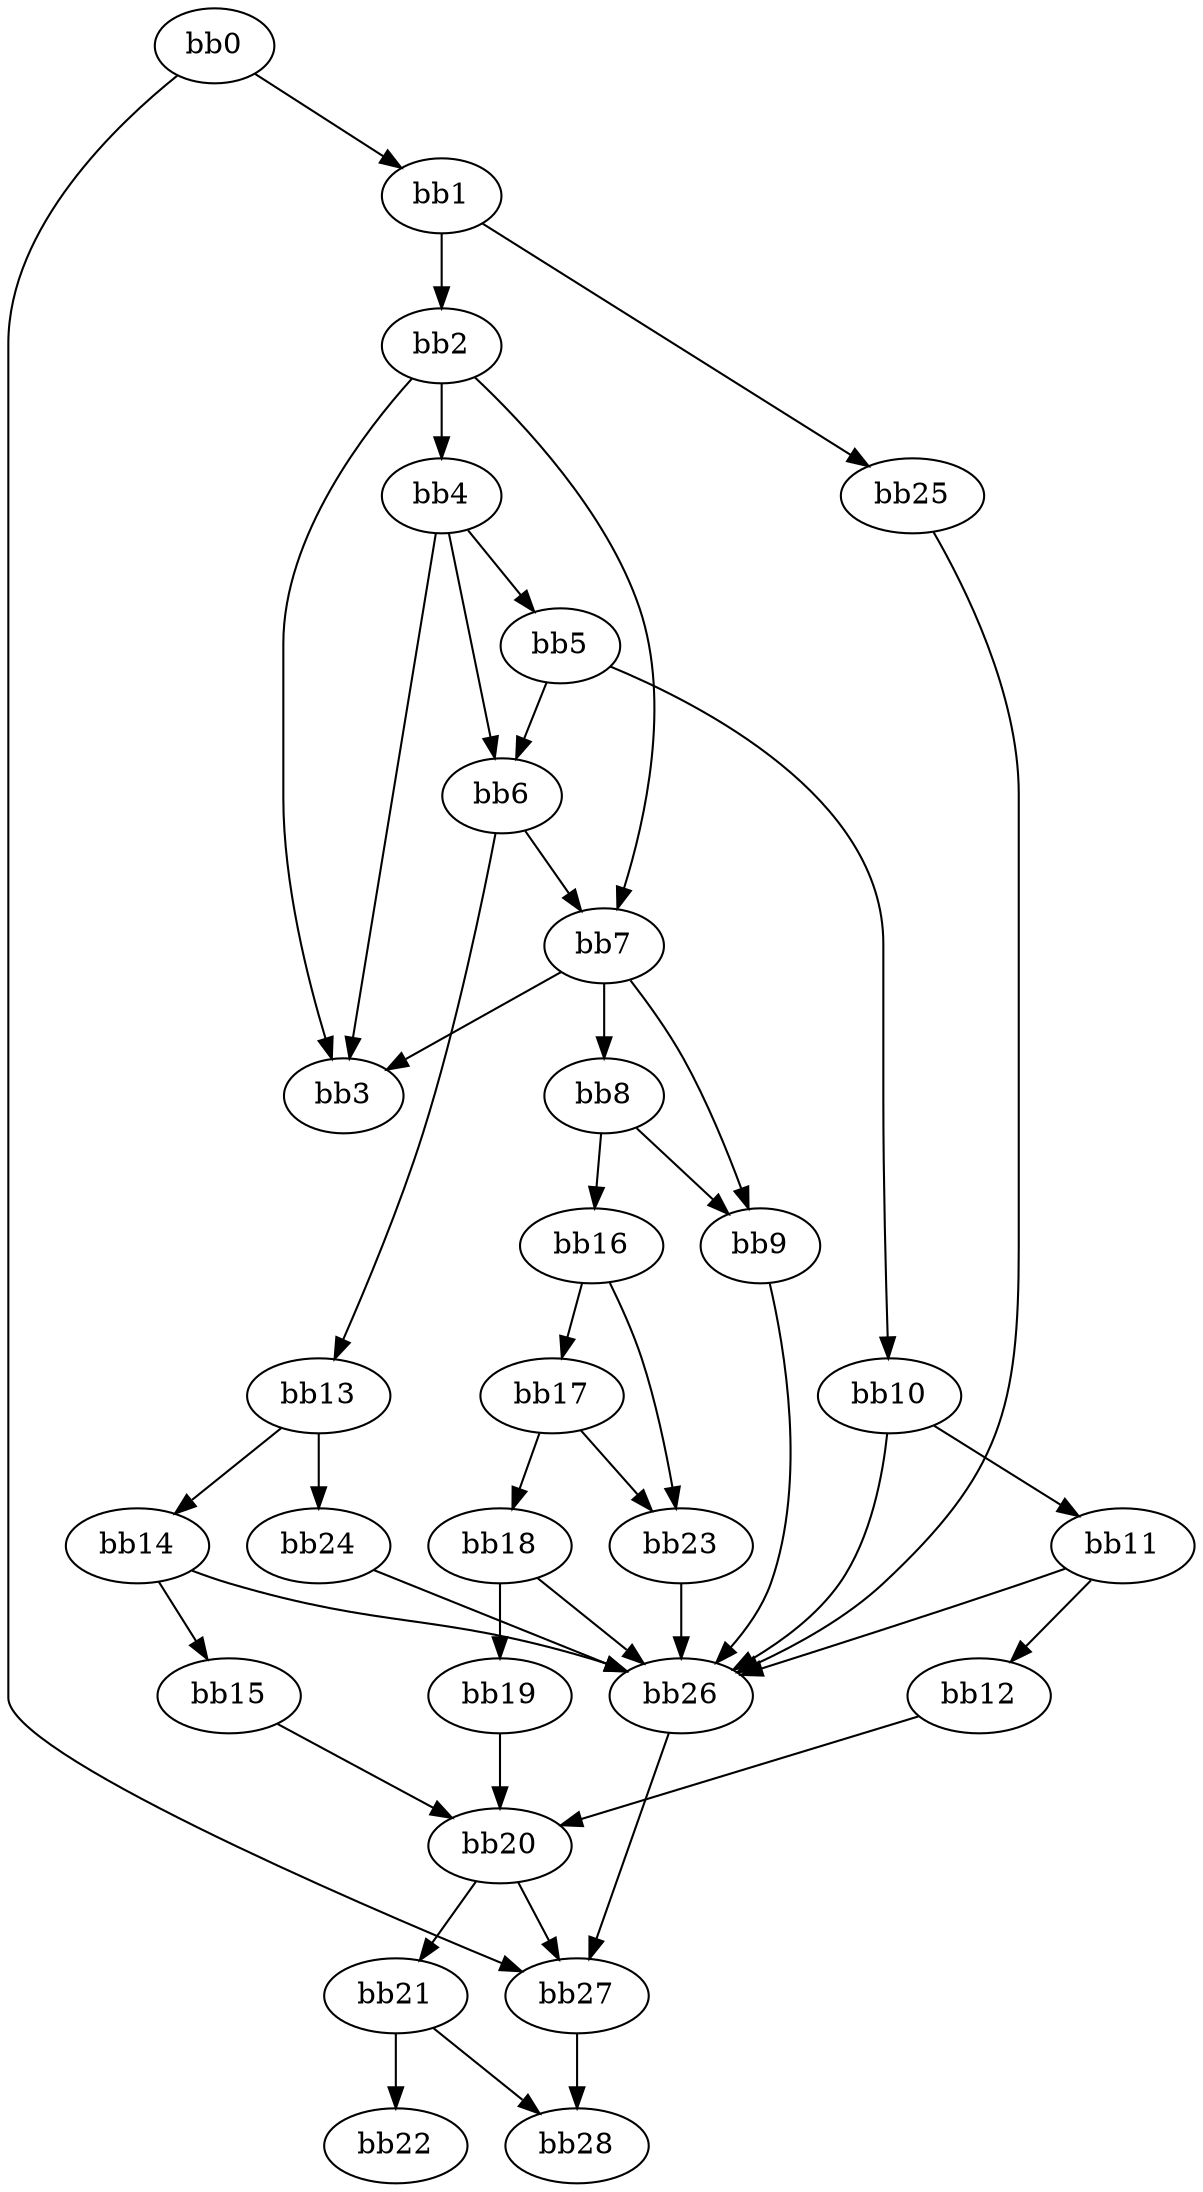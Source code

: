digraph {
    0 [ label = "bb0\l" ]
    1 [ label = "bb1\l" ]
    2 [ label = "bb2\l" ]
    3 [ label = "bb3\l" ]
    4 [ label = "bb4\l" ]
    5 [ label = "bb5\l" ]
    6 [ label = "bb6\l" ]
    7 [ label = "bb7\l" ]
    8 [ label = "bb8\l" ]
    9 [ label = "bb9\l" ]
    10 [ label = "bb10\l" ]
    11 [ label = "bb11\l" ]
    12 [ label = "bb12\l" ]
    13 [ label = "bb13\l" ]
    14 [ label = "bb14\l" ]
    15 [ label = "bb15\l" ]
    16 [ label = "bb16\l" ]
    17 [ label = "bb17\l" ]
    18 [ label = "bb18\l" ]
    19 [ label = "bb19\l" ]
    20 [ label = "bb20\l" ]
    21 [ label = "bb21\l" ]
    22 [ label = "bb22\l" ]
    23 [ label = "bb23\l" ]
    24 [ label = "bb24\l" ]
    25 [ label = "bb25\l" ]
    26 [ label = "bb26\l" ]
    27 [ label = "bb27\l" ]
    28 [ label = "bb28\l" ]
    0 -> 1 [ ]
    0 -> 27 [ ]
    1 -> 2 [ ]
    1 -> 25 [ ]
    2 -> 3 [ ]
    2 -> 4 [ ]
    2 -> 7 [ ]
    4 -> 3 [ ]
    4 -> 5 [ ]
    4 -> 6 [ ]
    5 -> 6 [ ]
    5 -> 10 [ ]
    6 -> 7 [ ]
    6 -> 13 [ ]
    7 -> 3 [ ]
    7 -> 8 [ ]
    7 -> 9 [ ]
    8 -> 9 [ ]
    8 -> 16 [ ]
    9 -> 26 [ ]
    10 -> 11 [ ]
    10 -> 26 [ ]
    11 -> 12 [ ]
    11 -> 26 [ ]
    12 -> 20 [ ]
    13 -> 14 [ ]
    13 -> 24 [ ]
    14 -> 15 [ ]
    14 -> 26 [ ]
    15 -> 20 [ ]
    16 -> 17 [ ]
    16 -> 23 [ ]
    17 -> 18 [ ]
    17 -> 23 [ ]
    18 -> 19 [ ]
    18 -> 26 [ ]
    19 -> 20 [ ]
    20 -> 21 [ ]
    20 -> 27 [ ]
    21 -> 22 [ ]
    21 -> 28 [ ]
    23 -> 26 [ ]
    24 -> 26 [ ]
    25 -> 26 [ ]
    26 -> 27 [ ]
    27 -> 28 [ ]
}

